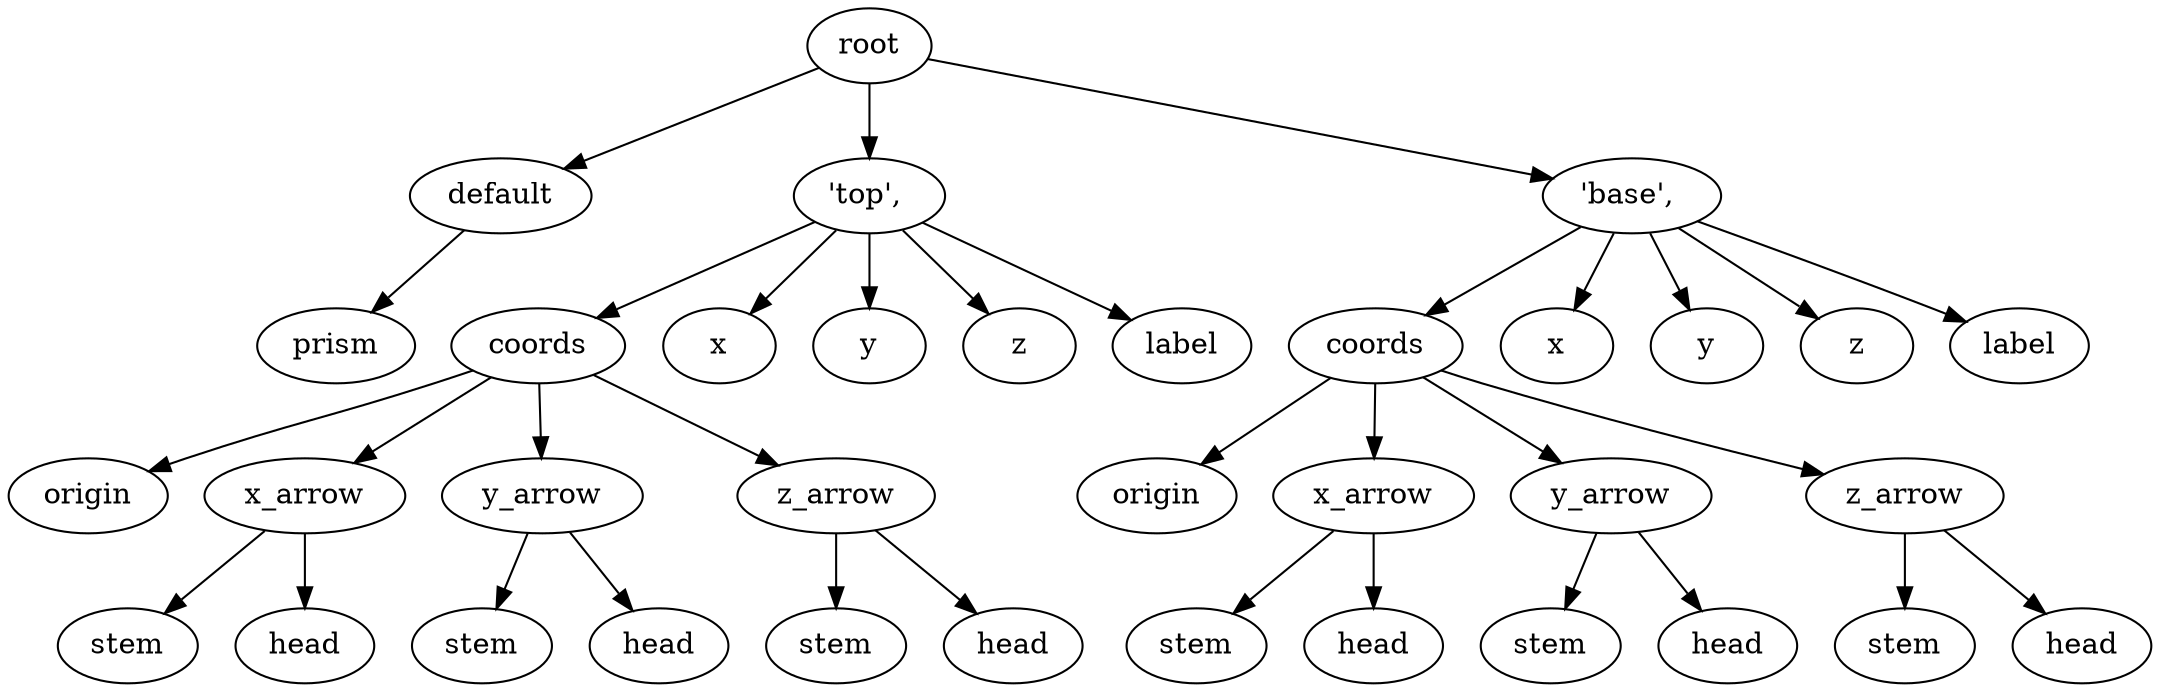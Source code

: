 digraph default {
    root_1 [label="root"];
    default_2 [label="default"];
    prism_3 [label="prism"];
    4 [label="'top',\ "];
    coords_5 [label="coords"];
    origin_6 [label="origin"];
    x_arrow_7 [label="x_arrow"];
    stem_8 [label="stem"];
    head_9 [label="head"];
    y_arrow_10 [label="y_arrow"];
    stem_11 [label="stem"];
    head_12 [label="head"];
    z_arrow_13 [label="z_arrow"];
    stem_14 [label="stem"];
    head_15 [label="head"];
    x_16 [label="x"];
    y_17 [label="y"];
    z_18 [label="z"];
    label_19 [label="label"];
    20 [label="'base',\ "];
    coords_21 [label="coords"];
    origin_22 [label="origin"];
    x_arrow_23 [label="x_arrow"];
    stem_24 [label="stem"];
    head_25 [label="head"];
    y_arrow_26 [label="y_arrow"];
    stem_27 [label="stem"];
    head_28 [label="head"];
    z_arrow_29 [label="z_arrow"];
    stem_30 [label="stem"];
    head_31 [label="head"];
    x_32 [label="x"];
    y_33 [label="y"];
    z_34 [label="z"];
    label_35 [label="label"];
    root_1 -> default_2;
    default_2 -> prism_3;
    root_1 -> 4;
    4 -> coords_5;
    coords_5 -> origin_6;
    coords_5 -> x_arrow_7;
    x_arrow_7 -> stem_8;
    x_arrow_7 -> head_9;
    coords_5 -> y_arrow_10;
    y_arrow_10 -> stem_11;
    y_arrow_10 -> head_12;
    coords_5 -> z_arrow_13;
    z_arrow_13 -> stem_14;
    z_arrow_13 -> head_15;
    4 -> x_16;
    4 -> y_17;
    4 -> z_18;
    4 -> label_19;
    root_1 -> 20;
    20 -> coords_21;
    coords_21 -> origin_22;
    coords_21 -> x_arrow_23;
    x_arrow_23 -> stem_24;
    x_arrow_23 -> head_25;
    coords_21 -> y_arrow_26;
    y_arrow_26 -> stem_27;
    y_arrow_26 -> head_28;
    coords_21 -> z_arrow_29;
    z_arrow_29 -> stem_30;
    z_arrow_29 -> head_31;
    20 -> x_32;
    20 -> y_33;
    20 -> z_34;
    20 -> label_35;
}
